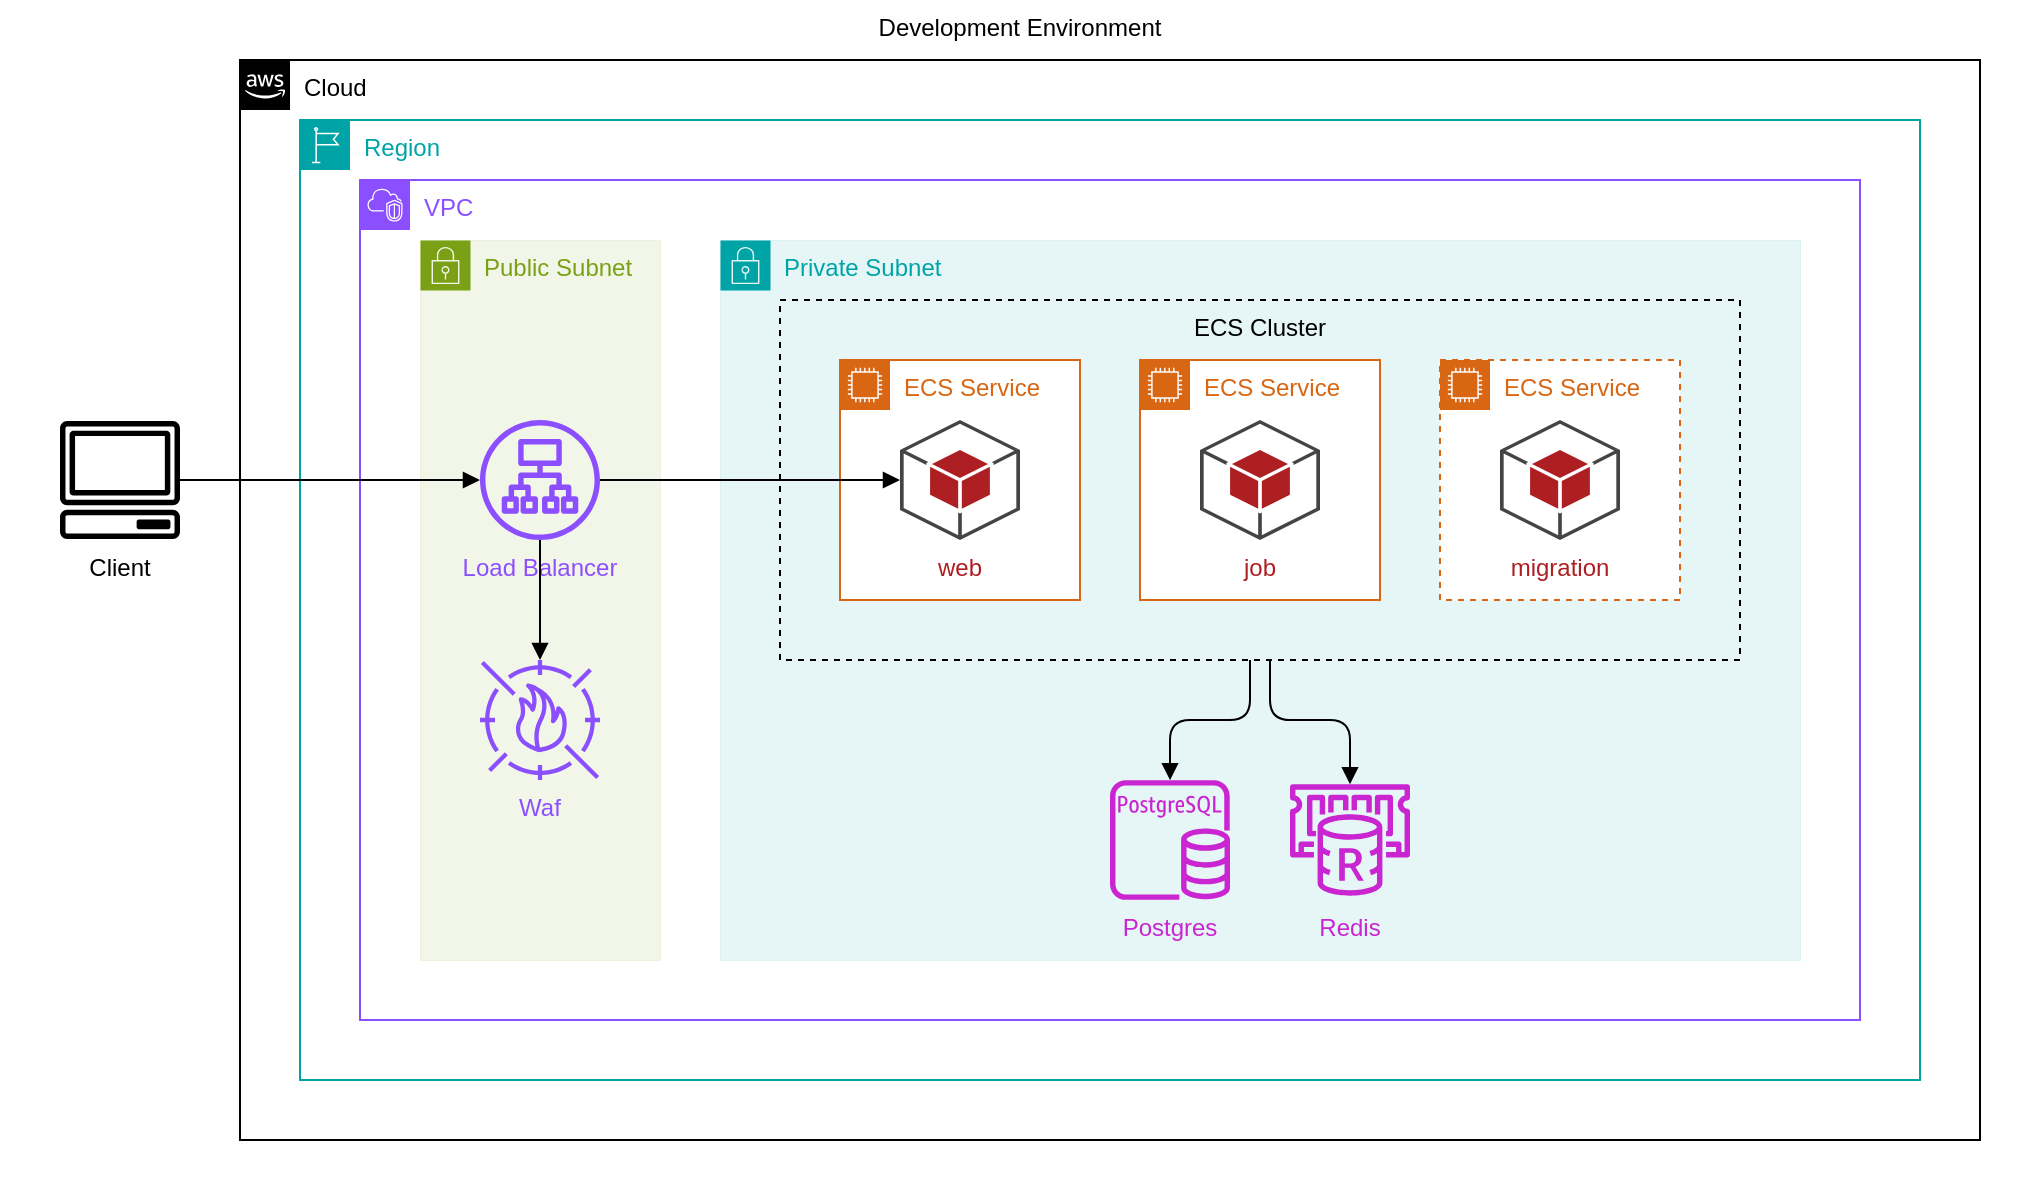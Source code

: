 <mxfile 
  version="25.0.2"
  >
  <diagram
    name="development-environment"
    >
    <mxGraphModel
      grid="1" 
      gridSize="10" 
      guides="1" 
      tooltips="1" 
      connect="1" 
      arrows="1" 
      fold="1" 
      page="1" 
      pageScale="1" 
      pageWidth="1" 
      pageHeight="1" 
      math="0" 
      shadow="0"
      >
      <root>
        <mxCell
          id="page"
          />
        <mxCell
          id="root" 
          parent="page"
          />
        <mxCell
          style="align=center;strokeColor=none;verticalAlign=top;aspect=fixed" 
          id="stack_developmentenvironment" 
          parent="root" 
          value="Development Environment" 
          vertex="1"
          >
          <mxGeometry
            as="geometry" 
            width="1020" 
            height="600" 
            x="0" 
            y="0"
            />
          </mxCell>
        <mxCell
          style="shape=mxgraph.aws4.client;fillColor=#000000;verticalLabelPosition=bottom;verticalAlign=top;align=center;aspect=fixed" 
          id="client" 
          parent="stack_developmentenvironment" 
          value="Client" 
          vertex="1"
          >
          <mxGeometry
            as="geometry" 
            width="60" 
            height="60" 
            x="30" 
            y="210"
            />
          </mxCell>
        <mxCell
          style="shape=mxgraph.aws4.group;align=left;spacingLeft=30;verticalAlign=top;aspect=fixed;grIcon=mxgraph.aws4.group_aws_cloud_alt" 
          id="cloud" 
          parent="stack_developmentenvironment" 
          value="Cloud" 
          vertex="1"
          >
          <mxGeometry
            as="geometry" 
            width="870" 
            height="540" 
            x="120" 
            y="30"
            />
          </mxCell>
        <mxCell
          style="shape=mxgraph.aws4.group;align=left;spacingLeft=30;verticalAlign=top;aspect=fixed;grIcon=mxgraph.aws4.group_region;strokeColor=#00A4A6;fontColor=#00A4A6" 
          id="region" 
          parent="cloud" 
          value="Region" 
          vertex="1"
          >
          <mxGeometry
            as="geometry" 
            width="810" 
            height="480" 
            x="30" 
            y="30"
            />
          </mxCell>
        <mxCell
          style="shape=mxgraph.aws4.group;align=left;spacingLeft=30;verticalAlign=top;aspect=fixed;grIcon=mxgraph.aws4.group_vpc2;strokeColor=#8C4FFF;fontColor=#8C4FFF" 
          id="vpc" 
          parent="region" 
          value="VPC" 
          vertex="1"
          >
          <mxGeometry
            as="geometry" 
            width="750" 
            height="420" 
            x="30" 
            y="30"
            />
          </mxCell>
        <mxCell
          style="shape=mxgraph.aws4.group;align=left;spacingLeft=30;verticalAlign=top;aspect=fixed;grIcon=mxgraph.aws4.group_security_group;fillColor=#F2F6E8;strokeWidth=0;strokeColor=#7AA116;fontColor=#7AA116" 
          id="public_subnet_publicsubnet" 
          parent="vpc" 
          value="Public Subnet" 
          vertex="1"
          >
          <mxGeometry
            as="geometry" 
            width="120" 
            height="360" 
            x="30" 
            y="30"
            />
          </mxCell>
        <mxCell
          style="shape=mxgraph.aws4.application_load_balancer;fillColor=#8C4FFF;verticalLabelPosition=bottom;verticalAlign=top;align=center;aspect=fixed;strokeColor=#8C4FFF;fontColor=#8C4FFF" 
          id="load_balancer_loadbalancer" 
          parent="public_subnet_publicsubnet" 
          value="Load Balancer" 
          vertex="1"
          >
          <mxGeometry
            as="geometry" 
            width="60" 
            height="60" 
            x="30" 
            y="90"
            />
          </mxCell>
        <mxCell
          style="shape=mxgraph.aws4.waf;fillColor=#8C4FFF;verticalLabelPosition=bottom;verticalAlign=top;align=center;aspect=fixed;strokeColor=#8C4FFF;fontColor=#8C4FFF" 
          id="waf" 
          parent="public_subnet_publicsubnet" 
          value="Waf" 
          vertex="1"
          >
          <mxGeometry
            as="geometry" 
            width="60" 
            height="60" 
            x="30" 
            y="210"
            />
          </mxCell>
        <mxCell
          style="shape=mxgraph.aws4.group;align=left;spacingLeft=30;verticalAlign=top;aspect=fixed;grIcon=mxgraph.aws4.group_security_group;fillColor=#E6F6F7;strokeWidth=0;strokeColor=#00A4A6;fontColor=#00A4A6" 
          id="private_subnet_privatesubnet" 
          parent="vpc" 
          value="Private Subnet" 
          vertex="1"
          >
          <mxGeometry
            as="geometry" 
            width="540" 
            height="360" 
            x="180" 
            y="30"
            />
          </mxCell>
        <mxCell
          style="align=center;spacingLeft=5;spacingRight=5;spacingBottom=5;verticalAlign=top;aspect=fixed;dashed=1;fillColor=none" 
          id="ecs_cluster_ecscluster" 
          parent="private_subnet_privatesubnet" 
          value="ECS Cluster" 
          vertex="1"
          >
          <mxGeometry
            as="geometry" 
            width="480" 
            height="180" 
            x="30" 
            y="30"
            />
          </mxCell>
        <mxCell
          style="shape=mxgraph.aws4.group;align=left;spacingLeft=30;verticalAlign=top;aspect=fixed;grIcon=mxgraph.aws4.group_ec2_instance_contents;strokeColor=#D86613;fontColor=#D86613" 
          id="ecs_service_ecsservice" 
          parent="ecs_cluster_ecscluster" 
          value="ECS Service" 
          vertex="1"
          >
          <mxGeometry
            as="geometry" 
            width="120" 
            height="120" 
            x="30" 
            y="30"
            />
          </mxCell>
        <mxCell
          style="shape=mxgraph.aws3.android;fillColor=#AE1F23;verticalLabelPosition=bottom;verticalAlign=top;align=center;aspect=fixed;strokeColor=#AE1F23;fontColor=#AE1F23" 
          id="ecs_container_web" 
          parent="ecs_service_ecsservice" 
          value="web" 
          vertex="1"
          >
          <mxGeometry
            as="geometry" 
            width="60" 
            height="60" 
            x="30" 
            y="30"
            />
          </mxCell>
        <mxCell
          style="shape=mxgraph.aws4.group;align=left;spacingLeft=30;verticalAlign=top;aspect=fixed;grIcon=mxgraph.aws4.group_ec2_instance_contents;strokeColor=#D86613;fontColor=#D86613" 
          id="ecs_service_2" 
          parent="ecs_cluster_ecscluster" 
          value="ECS Service" 
          vertex="1"
          >
          <mxGeometry
            as="geometry" 
            width="120" 
            height="120" 
            x="180" 
            y="30"
            />
          </mxCell>
        <mxCell
          style="shape=mxgraph.aws3.android;fillColor=#AE1F23;verticalLabelPosition=bottom;verticalAlign=top;align=center;aspect=fixed;strokeColor=#AE1F23;fontColor=#AE1F23" 
          id="ecs_container_job" 
          parent="ecs_service_2" 
          value="job" 
          vertex="1"
          >
          <mxGeometry
            as="geometry" 
            width="60" 
            height="60" 
            x="30" 
            y="30"
            />
          </mxCell>
        <mxCell
          style="shape=mxgraph.aws4.group;align=left;spacingLeft=30;verticalAlign=top;aspect=fixed;grIcon=mxgraph.aws4.group_ec2_instance_contents;dashed=1;strokeColor=#D86613;fontColor=#D86613" 
          id="ecs_service_3" 
          parent="ecs_cluster_ecscluster" 
          value="ECS Service" 
          vertex="1"
          >
          <mxGeometry
            as="geometry" 
            width="120" 
            height="120" 
            x="330" 
            y="30"
            />
          </mxCell>
        <mxCell
          style="shape=mxgraph.aws3.android;fillColor=#AE1F23;verticalLabelPosition=bottom;verticalAlign=top;align=center;aspect=fixed;strokeColor=#AE1F23;fontColor=#AE1F23" 
          id="ecs_container_migration" 
          parent="ecs_service_3" 
          value="migration" 
          vertex="1"
          >
          <mxGeometry
            as="geometry" 
            width="60" 
            height="60" 
            x="30" 
            y="30"
            />
          </mxCell>
        <mxCell
          style="align=center;spacingLeft=5;spacingRight=5;spacingBottom=5;verticalAlign=top;aspect=fixed;noLabel=1;opacity=0" 
          id="storage_layer_storagelayer" 
          parent="private_subnet_privatesubnet" 
          value="Storage Layer" 
          vertex="1"
          >
          <mxGeometry
            as="geometry" 
            width="480" 
            height="60" 
            x="30" 
            y="270"
            />
          </mxCell>
        <mxCell
          style="shape=mxgraph.aws4.rds_postgresql_instance;fillColor=#C925D1;verticalLabelPosition=bottom;verticalAlign=top;align=center;aspect=fixed;strokeColor=#C925D1;fontColor=#C925D1" 
          id="postgres" 
          parent="storage_layer_storagelayer" 
          value="Postgres" 
          vertex="1"
          >
          <mxGeometry
            as="geometry" 
            width="60" 
            height="60" 
            x="165" 
            y="0"
            />
          </mxCell>
        <mxCell
          style="shape=mxgraph.aws4.elasticache_for_redis;fillColor=#C925D1;verticalLabelPosition=bottom;verticalAlign=top;align=center;aspect=fixed;strokeColor=#C925D1;fontColor=#C925D1" 
          id="redis" 
          parent="storage_layer_storagelayer" 
          value="Redis" 
          vertex="1"
          >
          <mxGeometry
            as="geometry" 
            width="60" 
            height="60" 
            x="255" 
            y="0"
            />
          </mxCell>
        <mxCell
          id="dependency" 
          source="client" 
          target="load_balancer_loadbalancer" 
          parent="root" 
          edge="1" 
          style="edgeStyle=orthogonalEdgeStyle;rounded=1;orthogonalLoop=1;jettySize=auto;html=1;startArrow=none;startFill=0;endArrow=block;endFill=1"
          >
          <mxGeometry
            relative="1" 
            as="geometry"
            >
            <Array
              as="points"
              >
              <mxPoint
                x="165" 
                y="240"
                />
              <mxPoint
                x="165" 
                y="240"
                />
              </Array>
            </mxGeometry>
          </mxCell>
        <mxCell
          id="dependency_2" 
          source="load_balancer_loadbalancer" 
          target="ecs_container_web" 
          parent="root" 
          edge="1" 
          style="edgeStyle=orthogonalEdgeStyle;rounded=1;orthogonalLoop=1;jettySize=auto;html=1;startArrow=none;startFill=0;endArrow=block;endFill=1"
          >
          <mxGeometry
            relative="1" 
            as="geometry"
            >
            <Array
              as="points"
              >
              <mxPoint
                x="375" 
                y="240"
                />
              <mxPoint
                x="375" 
                y="240"
                />
              </Array>
            </mxGeometry>
          </mxCell>
        <mxCell
          id="dependency_3" 
          source="load_balancer_loadbalancer" 
          target="waf" 
          parent="root" 
          edge="1" 
          style="edgeStyle=orthogonalEdgeStyle;rounded=1;orthogonalLoop=1;jettySize=auto;html=1;startArrow=none;startFill=0;endArrow=block;endFill=1"
          >
          <mxGeometry
            relative="1" 
            as="geometry"
            >
            <Array
              as="points"
              >
              <mxPoint
                x="270" 
                y="300"
                />
              <mxPoint
                x="270" 
                y="300"
                />
              </Array>
            </mxGeometry>
          </mxCell>
        <mxCell
          id="dependency_4" 
          source="ecs_cluster_ecscluster" 
          target="postgres" 
          parent="root" 
          edge="1" 
          style="edgeStyle=orthogonalEdgeStyle;rounded=1;orthogonalLoop=1;jettySize=auto;html=1;startArrow=none;startFill=0;endArrow=block;endFill=1"
          >
          <mxGeometry
            relative="1" 
            as="geometry"
            >
            <Array
              as="points"
              >
              <mxPoint
                x="625" 
                y="360"
                />
              <mxPoint
                x="585" 
                y="360"
                />
              </Array>
            </mxGeometry>
          </mxCell>
        <mxCell
          id="dependency_5" 
          source="ecs_cluster_ecscluster" 
          target="redis" 
          parent="root" 
          edge="1" 
          style="edgeStyle=orthogonalEdgeStyle;rounded=1;orthogonalLoop=1;jettySize=auto;html=1;startArrow=none;startFill=0;endArrow=block;endFill=1"
          >
          <mxGeometry
            relative="1" 
            as="geometry"
            >
            <Array
              as="points"
              >
              <mxPoint
                x="635" 
                y="360"
                />
              <mxPoint
                x="675" 
                y="360"
                />
              </Array>
            </mxGeometry>
          </mxCell>
        </root>
      </mxGraphModel>
    </diagram>
  </mxfile>